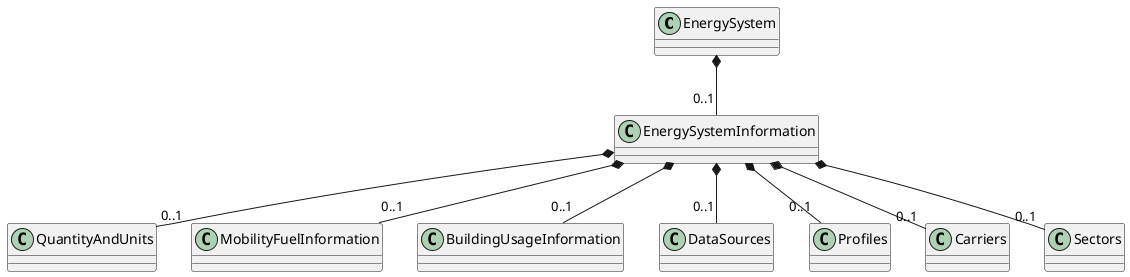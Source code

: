 @startuml

EnergySystem *-- "0..1" EnergySystemInformation

EnergySystemInformation *-- "0..1" QuantityAndUnits
EnergySystemInformation *-- "0..1" MobilityFuelInformation
EnergySystemInformation *-- "0..1" BuildingUsageInformation
EnergySystemInformation *-- "0..1" DataSources
EnergySystemInformation *-- "0..1" Profiles
EnergySystemInformation *-- "0..1" Carriers
EnergySystemInformation *-- "0..1" Sectors

@enduml